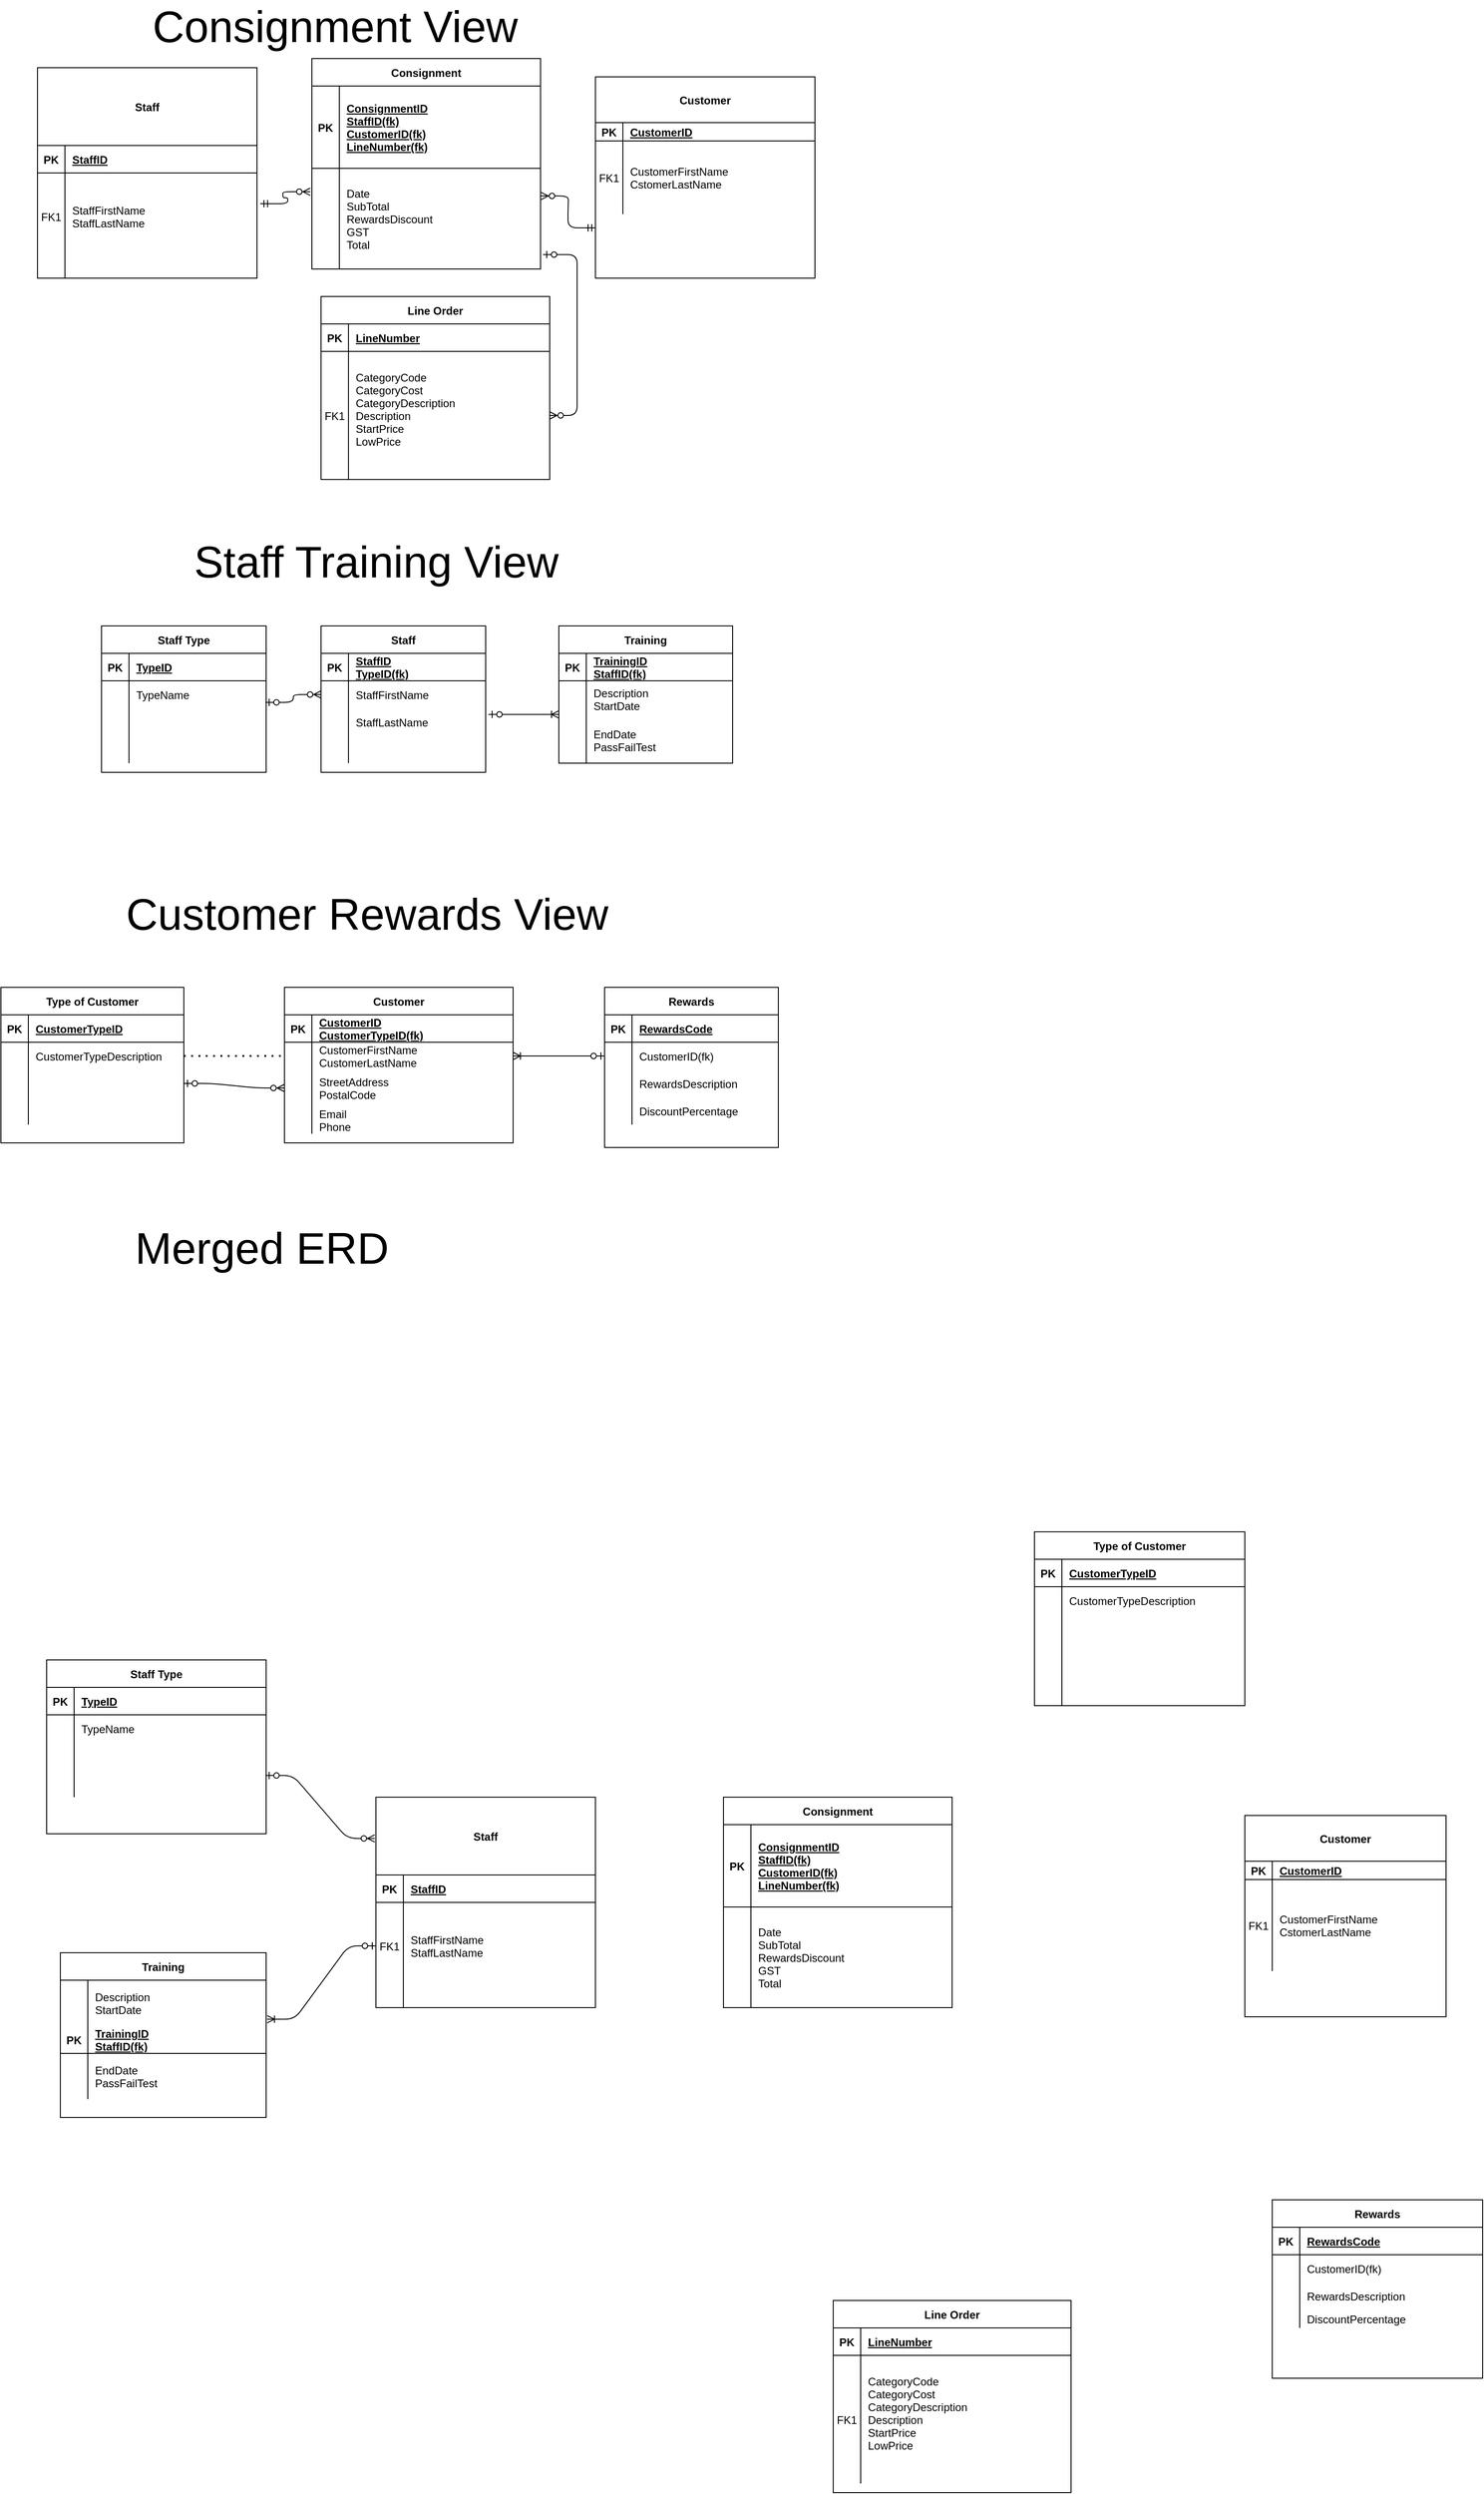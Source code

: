 <mxfile version="14.2.7" type="github">
  <diagram id="R2lEEEUBdFMjLlhIrx00" name="Page-1">
    <mxGraphModel dx="1824" dy="2127" grid="1" gridSize="10" guides="1" tooltips="1" connect="1" arrows="1" fold="1" page="1" pageScale="1" pageWidth="850" pageHeight="1100" math="0" shadow="0" extFonts="Permanent Marker^https://fonts.googleapis.com/css?family=Permanent+Marker">
      <root>
        <mxCell id="0" />
        <mxCell id="1" parent="0" />
        <mxCell id="C-vyLk0tnHw3VtMMgP7b-2" value="Line Order" style="shape=table;startSize=30;container=1;collapsible=1;childLayout=tableLayout;fixedRows=1;rowLines=0;fontStyle=1;align=center;resizeLast=1;" parent="1" vertex="1">
          <mxGeometry x="360" y="-680" width="250" height="200" as="geometry" />
        </mxCell>
        <mxCell id="C-vyLk0tnHw3VtMMgP7b-3" value="" style="shape=partialRectangle;collapsible=0;dropTarget=0;pointerEvents=0;fillColor=none;points=[[0,0.5],[1,0.5]];portConstraint=eastwest;top=0;left=0;right=0;bottom=1;" parent="C-vyLk0tnHw3VtMMgP7b-2" vertex="1">
          <mxGeometry y="30" width="250" height="30" as="geometry" />
        </mxCell>
        <mxCell id="C-vyLk0tnHw3VtMMgP7b-4" value="PK" style="shape=partialRectangle;overflow=hidden;connectable=0;fillColor=none;top=0;left=0;bottom=0;right=0;fontStyle=1;" parent="C-vyLk0tnHw3VtMMgP7b-3" vertex="1">
          <mxGeometry width="30" height="30" as="geometry" />
        </mxCell>
        <mxCell id="C-vyLk0tnHw3VtMMgP7b-5" value="LineNumber" style="shape=partialRectangle;overflow=hidden;connectable=0;fillColor=none;top=0;left=0;bottom=0;right=0;align=left;spacingLeft=6;fontStyle=5;" parent="C-vyLk0tnHw3VtMMgP7b-3" vertex="1">
          <mxGeometry x="30" width="220" height="30" as="geometry" />
        </mxCell>
        <mxCell id="C-vyLk0tnHw3VtMMgP7b-6" value="" style="shape=partialRectangle;collapsible=0;dropTarget=0;pointerEvents=0;fillColor=none;points=[[0,0.5],[1,0.5]];portConstraint=eastwest;top=0;left=0;right=0;bottom=0;" parent="C-vyLk0tnHw3VtMMgP7b-2" vertex="1">
          <mxGeometry y="60" width="250" height="140" as="geometry" />
        </mxCell>
        <mxCell id="C-vyLk0tnHw3VtMMgP7b-7" value="FK1" style="shape=partialRectangle;overflow=hidden;connectable=0;fillColor=none;top=0;left=0;bottom=0;right=0;" parent="C-vyLk0tnHw3VtMMgP7b-6" vertex="1">
          <mxGeometry width="30" height="140" as="geometry" />
        </mxCell>
        <mxCell id="C-vyLk0tnHw3VtMMgP7b-8" value="CategoryCode&#xa;CategoryCost&#xa;CategoryDescription&#xa;Description&#xa;StartPrice&#xa;LowPrice&#xa;" style="shape=partialRectangle;overflow=hidden;connectable=0;fillColor=none;top=0;left=0;bottom=0;right=0;align=left;spacingLeft=6;" parent="C-vyLk0tnHw3VtMMgP7b-6" vertex="1">
          <mxGeometry x="30" width="220" height="140" as="geometry" />
        </mxCell>
        <mxCell id="C-vyLk0tnHw3VtMMgP7b-13" value="Staff" style="shape=table;startSize=85;container=1;collapsible=1;childLayout=tableLayout;fixedRows=1;rowLines=0;fontStyle=1;align=center;resizeLast=1;" parent="1" vertex="1">
          <mxGeometry x="50" y="-930" width="240" height="230" as="geometry" />
        </mxCell>
        <mxCell id="C-vyLk0tnHw3VtMMgP7b-14" value="" style="shape=partialRectangle;collapsible=0;dropTarget=0;pointerEvents=0;fillColor=none;points=[[0,0.5],[1,0.5]];portConstraint=eastwest;top=0;left=0;right=0;bottom=1;" parent="C-vyLk0tnHw3VtMMgP7b-13" vertex="1">
          <mxGeometry y="85" width="240" height="30" as="geometry" />
        </mxCell>
        <mxCell id="C-vyLk0tnHw3VtMMgP7b-15" value="PK" style="shape=partialRectangle;overflow=hidden;connectable=0;fillColor=none;top=0;left=0;bottom=0;right=0;fontStyle=1;" parent="C-vyLk0tnHw3VtMMgP7b-14" vertex="1">
          <mxGeometry width="30" height="30" as="geometry" />
        </mxCell>
        <mxCell id="C-vyLk0tnHw3VtMMgP7b-16" value="StaffID" style="shape=partialRectangle;overflow=hidden;connectable=0;fillColor=none;top=0;left=0;bottom=0;right=0;align=left;spacingLeft=6;fontStyle=5;" parent="C-vyLk0tnHw3VtMMgP7b-14" vertex="1">
          <mxGeometry x="30" width="210" height="30" as="geometry" />
        </mxCell>
        <mxCell id="C-vyLk0tnHw3VtMMgP7b-17" value="" style="shape=partialRectangle;collapsible=0;dropTarget=0;pointerEvents=0;fillColor=none;points=[[0,0.5],[1,0.5]];portConstraint=eastwest;top=0;left=0;right=0;bottom=0;" parent="C-vyLk0tnHw3VtMMgP7b-13" vertex="1">
          <mxGeometry y="115" width="240" height="95" as="geometry" />
        </mxCell>
        <mxCell id="C-vyLk0tnHw3VtMMgP7b-18" value="FK1" style="shape=partialRectangle;overflow=hidden;connectable=0;fillColor=none;top=0;left=0;bottom=0;right=0;" parent="C-vyLk0tnHw3VtMMgP7b-17" vertex="1">
          <mxGeometry width="30" height="95" as="geometry" />
        </mxCell>
        <mxCell id="C-vyLk0tnHw3VtMMgP7b-19" value="StaffFirstName&#xa;StaffLastName" style="shape=partialRectangle;overflow=hidden;connectable=0;fillColor=none;top=0;left=0;bottom=0;right=0;align=left;spacingLeft=6;" parent="C-vyLk0tnHw3VtMMgP7b-17" vertex="1">
          <mxGeometry x="30" width="210" height="95" as="geometry" />
        </mxCell>
        <mxCell id="C-vyLk0tnHw3VtMMgP7b-20" value="" style="shape=partialRectangle;collapsible=0;dropTarget=0;pointerEvents=0;fillColor=none;points=[[0,0.5],[1,0.5]];portConstraint=eastwest;top=0;left=0;right=0;bottom=0;" parent="C-vyLk0tnHw3VtMMgP7b-13" vertex="1">
          <mxGeometry y="210" width="240" height="20" as="geometry" />
        </mxCell>
        <mxCell id="C-vyLk0tnHw3VtMMgP7b-21" value="" style="shape=partialRectangle;overflow=hidden;connectable=0;fillColor=none;top=0;left=0;bottom=0;right=0;" parent="C-vyLk0tnHw3VtMMgP7b-20" vertex="1">
          <mxGeometry width="30" height="20" as="geometry" />
        </mxCell>
        <mxCell id="C-vyLk0tnHw3VtMMgP7b-22" value="" style="shape=partialRectangle;overflow=hidden;connectable=0;fillColor=none;top=0;left=0;bottom=0;right=0;align=left;spacingLeft=6;" parent="C-vyLk0tnHw3VtMMgP7b-20" vertex="1">
          <mxGeometry x="30" width="210" height="20" as="geometry" />
        </mxCell>
        <mxCell id="C-vyLk0tnHw3VtMMgP7b-23" value="Consignment" style="shape=table;startSize=30;container=1;collapsible=1;childLayout=tableLayout;fixedRows=1;rowLines=0;fontStyle=1;align=center;resizeLast=1;" parent="1" vertex="1">
          <mxGeometry x="350" y="-940" width="250" height="230" as="geometry" />
        </mxCell>
        <mxCell id="C-vyLk0tnHw3VtMMgP7b-24" value="" style="shape=partialRectangle;collapsible=0;dropTarget=0;pointerEvents=0;fillColor=none;points=[[0,0.5],[1,0.5]];portConstraint=eastwest;top=0;left=0;right=0;bottom=1;" parent="C-vyLk0tnHw3VtMMgP7b-23" vertex="1">
          <mxGeometry y="30" width="250" height="90" as="geometry" />
        </mxCell>
        <mxCell id="C-vyLk0tnHw3VtMMgP7b-25" value="PK" style="shape=partialRectangle;overflow=hidden;connectable=0;fillColor=none;top=0;left=0;bottom=0;right=0;fontStyle=1;" parent="C-vyLk0tnHw3VtMMgP7b-24" vertex="1">
          <mxGeometry width="30" height="90" as="geometry" />
        </mxCell>
        <mxCell id="C-vyLk0tnHw3VtMMgP7b-26" value="ConsignmentID&#xa;StaffID(fk)&#xa;CustomerID(fk)&#xa;LineNumber(fk)" style="shape=partialRectangle;overflow=hidden;connectable=0;fillColor=none;top=0;left=0;bottom=0;right=0;align=left;spacingLeft=6;fontStyle=5;" parent="C-vyLk0tnHw3VtMMgP7b-24" vertex="1">
          <mxGeometry x="30" width="220" height="90" as="geometry" />
        </mxCell>
        <mxCell id="C-vyLk0tnHw3VtMMgP7b-27" value="" style="shape=partialRectangle;collapsible=0;dropTarget=0;pointerEvents=0;fillColor=none;points=[[0,0.5],[1,0.5]];portConstraint=eastwest;top=0;left=0;right=0;bottom=0;" parent="C-vyLk0tnHw3VtMMgP7b-23" vertex="1">
          <mxGeometry y="120" width="250" height="110" as="geometry" />
        </mxCell>
        <mxCell id="C-vyLk0tnHw3VtMMgP7b-28" value="" style="shape=partialRectangle;overflow=hidden;connectable=0;fillColor=none;top=0;left=0;bottom=0;right=0;" parent="C-vyLk0tnHw3VtMMgP7b-27" vertex="1">
          <mxGeometry width="30" height="110" as="geometry" />
        </mxCell>
        <mxCell id="C-vyLk0tnHw3VtMMgP7b-29" value="Date&#xa;SubTotal&#xa;RewardsDiscount&#xa;GST&#xa;Total" style="shape=partialRectangle;overflow=hidden;connectable=0;fillColor=none;top=0;left=0;bottom=0;right=0;align=left;spacingLeft=6;" parent="C-vyLk0tnHw3VtMMgP7b-27" vertex="1">
          <mxGeometry x="30" width="220" height="110" as="geometry" />
        </mxCell>
        <mxCell id="aOllSpzRerzTh0iD2OcF-12" value="Customer" style="shape=table;startSize=50;container=1;collapsible=1;childLayout=tableLayout;fixedRows=1;rowLines=0;fontStyle=1;align=center;resizeLast=1;" parent="1" vertex="1">
          <mxGeometry x="660" y="-920" width="240" height="220" as="geometry" />
        </mxCell>
        <mxCell id="aOllSpzRerzTh0iD2OcF-13" value="" style="shape=partialRectangle;collapsible=0;dropTarget=0;pointerEvents=0;fillColor=none;points=[[0,0.5],[1,0.5]];portConstraint=eastwest;top=0;left=0;right=0;bottom=1;" parent="aOllSpzRerzTh0iD2OcF-12" vertex="1">
          <mxGeometry y="50" width="240" height="20" as="geometry" />
        </mxCell>
        <mxCell id="aOllSpzRerzTh0iD2OcF-14" value="PK" style="shape=partialRectangle;overflow=hidden;connectable=0;fillColor=none;top=0;left=0;bottom=0;right=0;fontStyle=1;" parent="aOllSpzRerzTh0iD2OcF-13" vertex="1">
          <mxGeometry width="30" height="20" as="geometry" />
        </mxCell>
        <mxCell id="aOllSpzRerzTh0iD2OcF-15" value="CustomerID" style="shape=partialRectangle;overflow=hidden;connectable=0;fillColor=none;top=0;left=0;bottom=0;right=0;align=left;spacingLeft=6;fontStyle=5;" parent="aOllSpzRerzTh0iD2OcF-13" vertex="1">
          <mxGeometry x="30" width="210" height="20" as="geometry" />
        </mxCell>
        <mxCell id="aOllSpzRerzTh0iD2OcF-16" value="" style="shape=partialRectangle;collapsible=0;dropTarget=0;pointerEvents=0;fillColor=none;points=[[0,0.5],[1,0.5]];portConstraint=eastwest;top=0;left=0;right=0;bottom=0;" parent="aOllSpzRerzTh0iD2OcF-12" vertex="1">
          <mxGeometry y="70" width="240" height="80" as="geometry" />
        </mxCell>
        <mxCell id="aOllSpzRerzTh0iD2OcF-17" value="FK1" style="shape=partialRectangle;overflow=hidden;connectable=0;fillColor=none;top=0;left=0;bottom=0;right=0;" parent="aOllSpzRerzTh0iD2OcF-16" vertex="1">
          <mxGeometry width="30" height="80" as="geometry" />
        </mxCell>
        <mxCell id="aOllSpzRerzTh0iD2OcF-18" value="CustomerFirstName&#xa;CstomerLastName" style="shape=partialRectangle;overflow=hidden;connectable=0;fillColor=none;top=0;left=0;bottom=0;right=0;align=left;spacingLeft=6;" parent="aOllSpzRerzTh0iD2OcF-16" vertex="1">
          <mxGeometry x="30" width="210" height="80" as="geometry" />
        </mxCell>
        <mxCell id="dYqmYlKcgSgS9qRUgemU-16" value="" style="edgeStyle=entityRelationEdgeStyle;fontSize=12;html=1;endArrow=ERzeroToMany;startArrow=ERzeroToOne;exitX=1.011;exitY=0.857;exitDx=0;exitDy=0;exitPerimeter=0;" edge="1" parent="1" source="C-vyLk0tnHw3VtMMgP7b-27" target="C-vyLk0tnHw3VtMMgP7b-6">
          <mxGeometry width="100" height="100" relative="1" as="geometry">
            <mxPoint x="730" y="370" as="sourcePoint" />
            <mxPoint x="890" y="450" as="targetPoint" />
          </mxGeometry>
        </mxCell>
        <mxCell id="dYqmYlKcgSgS9qRUgemU-18" value="&lt;font style=&quot;font-size: 48px&quot;&gt;Consignment View&lt;/font&gt;" style="text;html=1;align=center;verticalAlign=middle;resizable=0;points=[];autosize=1;" vertex="1" parent="1">
          <mxGeometry x="170" y="-990" width="410" height="30" as="geometry" />
        </mxCell>
        <mxCell id="dYqmYlKcgSgS9qRUgemU-19" value="&lt;font style=&quot;font-size: 48px&quot;&gt;Staff Training View&lt;/font&gt;" style="text;html=1;align=center;verticalAlign=middle;resizable=0;points=[];autosize=1;" vertex="1" parent="1">
          <mxGeometry x="215" y="-405" width="410" height="30" as="geometry" />
        </mxCell>
        <mxCell id="dYqmYlKcgSgS9qRUgemU-32" value="Staff" style="shape=table;startSize=30;container=1;collapsible=1;childLayout=tableLayout;fixedRows=1;rowLines=0;fontStyle=1;align=center;resizeLast=1;" vertex="1" parent="1">
          <mxGeometry x="360" y="-320" width="180" height="160" as="geometry" />
        </mxCell>
        <mxCell id="dYqmYlKcgSgS9qRUgemU-33" value="" style="shape=partialRectangle;collapsible=0;dropTarget=0;pointerEvents=0;fillColor=none;top=0;left=0;bottom=1;right=0;points=[[0,0.5],[1,0.5]];portConstraint=eastwest;" vertex="1" parent="dYqmYlKcgSgS9qRUgemU-32">
          <mxGeometry y="30" width="180" height="30" as="geometry" />
        </mxCell>
        <mxCell id="dYqmYlKcgSgS9qRUgemU-34" value="PK" style="shape=partialRectangle;connectable=0;fillColor=none;top=0;left=0;bottom=0;right=0;fontStyle=1;overflow=hidden;" vertex="1" parent="dYqmYlKcgSgS9qRUgemU-33">
          <mxGeometry width="30" height="30" as="geometry" />
        </mxCell>
        <mxCell id="dYqmYlKcgSgS9qRUgemU-35" value="StaffID&#xa;TypeID(fk)" style="shape=partialRectangle;connectable=0;fillColor=none;top=0;left=0;bottom=0;right=0;align=left;spacingLeft=6;fontStyle=5;overflow=hidden;" vertex="1" parent="dYqmYlKcgSgS9qRUgemU-33">
          <mxGeometry x="30" width="150" height="30" as="geometry" />
        </mxCell>
        <mxCell id="dYqmYlKcgSgS9qRUgemU-36" value="" style="shape=partialRectangle;collapsible=0;dropTarget=0;pointerEvents=0;fillColor=none;top=0;left=0;bottom=0;right=0;points=[[0,0.5],[1,0.5]];portConstraint=eastwest;" vertex="1" parent="dYqmYlKcgSgS9qRUgemU-32">
          <mxGeometry y="60" width="180" height="30" as="geometry" />
        </mxCell>
        <mxCell id="dYqmYlKcgSgS9qRUgemU-37" value="" style="shape=partialRectangle;connectable=0;fillColor=none;top=0;left=0;bottom=0;right=0;editable=1;overflow=hidden;" vertex="1" parent="dYqmYlKcgSgS9qRUgemU-36">
          <mxGeometry width="30" height="30" as="geometry" />
        </mxCell>
        <mxCell id="dYqmYlKcgSgS9qRUgemU-38" value="StaffFirstName" style="shape=partialRectangle;connectable=0;fillColor=none;top=0;left=0;bottom=0;right=0;align=left;spacingLeft=6;overflow=hidden;" vertex="1" parent="dYqmYlKcgSgS9qRUgemU-36">
          <mxGeometry x="30" width="150" height="30" as="geometry" />
        </mxCell>
        <mxCell id="dYqmYlKcgSgS9qRUgemU-39" value="" style="shape=partialRectangle;collapsible=0;dropTarget=0;pointerEvents=0;fillColor=none;top=0;left=0;bottom=0;right=0;points=[[0,0.5],[1,0.5]];portConstraint=eastwest;" vertex="1" parent="dYqmYlKcgSgS9qRUgemU-32">
          <mxGeometry y="90" width="180" height="30" as="geometry" />
        </mxCell>
        <mxCell id="dYqmYlKcgSgS9qRUgemU-40" value="" style="shape=partialRectangle;connectable=0;fillColor=none;top=0;left=0;bottom=0;right=0;editable=1;overflow=hidden;" vertex="1" parent="dYqmYlKcgSgS9qRUgemU-39">
          <mxGeometry width="30" height="30" as="geometry" />
        </mxCell>
        <mxCell id="dYqmYlKcgSgS9qRUgemU-41" value="StaffLastName" style="shape=partialRectangle;connectable=0;fillColor=none;top=0;left=0;bottom=0;right=0;align=left;spacingLeft=6;overflow=hidden;" vertex="1" parent="dYqmYlKcgSgS9qRUgemU-39">
          <mxGeometry x="30" width="150" height="30" as="geometry" />
        </mxCell>
        <mxCell id="dYqmYlKcgSgS9qRUgemU-42" value="" style="shape=partialRectangle;collapsible=0;dropTarget=0;pointerEvents=0;fillColor=none;top=0;left=0;bottom=0;right=0;points=[[0,0.5],[1,0.5]];portConstraint=eastwest;" vertex="1" parent="dYqmYlKcgSgS9qRUgemU-32">
          <mxGeometry y="120" width="180" height="30" as="geometry" />
        </mxCell>
        <mxCell id="dYqmYlKcgSgS9qRUgemU-43" value="" style="shape=partialRectangle;connectable=0;fillColor=none;top=0;left=0;bottom=0;right=0;editable=1;overflow=hidden;" vertex="1" parent="dYqmYlKcgSgS9qRUgemU-42">
          <mxGeometry width="30" height="30" as="geometry" />
        </mxCell>
        <mxCell id="dYqmYlKcgSgS9qRUgemU-44" value="" style="shape=partialRectangle;connectable=0;fillColor=none;top=0;left=0;bottom=0;right=0;align=left;spacingLeft=6;overflow=hidden;" vertex="1" parent="dYqmYlKcgSgS9qRUgemU-42">
          <mxGeometry x="30" width="150" height="30" as="geometry" />
        </mxCell>
        <mxCell id="dYqmYlKcgSgS9qRUgemU-58" value="Training" style="shape=table;startSize=30;container=1;collapsible=1;childLayout=tableLayout;fixedRows=1;rowLines=0;fontStyle=1;align=center;resizeLast=1;" vertex="1" parent="1">
          <mxGeometry x="620" y="-320" width="190" height="150" as="geometry" />
        </mxCell>
        <mxCell id="dYqmYlKcgSgS9qRUgemU-59" value="" style="shape=partialRectangle;collapsible=0;dropTarget=0;pointerEvents=0;fillColor=none;top=0;left=0;bottom=1;right=0;points=[[0,0.5],[1,0.5]];portConstraint=eastwest;" vertex="1" parent="dYqmYlKcgSgS9qRUgemU-58">
          <mxGeometry y="30" width="190" height="30" as="geometry" />
        </mxCell>
        <mxCell id="dYqmYlKcgSgS9qRUgemU-60" value="PK" style="shape=partialRectangle;connectable=0;fillColor=none;top=0;left=0;bottom=0;right=0;fontStyle=1;overflow=hidden;" vertex="1" parent="dYqmYlKcgSgS9qRUgemU-59">
          <mxGeometry width="30" height="30" as="geometry" />
        </mxCell>
        <mxCell id="dYqmYlKcgSgS9qRUgemU-61" value="TrainingID&#xa;StaffID(fk)" style="shape=partialRectangle;connectable=0;fillColor=none;top=0;left=0;bottom=0;right=0;align=left;spacingLeft=6;fontStyle=5;overflow=hidden;" vertex="1" parent="dYqmYlKcgSgS9qRUgemU-59">
          <mxGeometry x="30" width="160" height="30" as="geometry" />
        </mxCell>
        <mxCell id="dYqmYlKcgSgS9qRUgemU-62" value="" style="shape=partialRectangle;collapsible=0;dropTarget=0;pointerEvents=0;fillColor=none;top=0;left=0;bottom=0;right=0;points=[[0,0.5],[1,0.5]];portConstraint=eastwest;" vertex="1" parent="dYqmYlKcgSgS9qRUgemU-58">
          <mxGeometry y="60" width="190" height="40" as="geometry" />
        </mxCell>
        <mxCell id="dYqmYlKcgSgS9qRUgemU-63" value="" style="shape=partialRectangle;connectable=0;fillColor=none;top=0;left=0;bottom=0;right=0;editable=1;overflow=hidden;" vertex="1" parent="dYqmYlKcgSgS9qRUgemU-62">
          <mxGeometry width="30" height="40" as="geometry" />
        </mxCell>
        <mxCell id="dYqmYlKcgSgS9qRUgemU-64" value="Description&#xa;StartDate" style="shape=partialRectangle;connectable=0;fillColor=none;top=0;left=0;bottom=0;right=0;align=left;spacingLeft=6;overflow=hidden;" vertex="1" parent="dYqmYlKcgSgS9qRUgemU-62">
          <mxGeometry x="30" width="160" height="40" as="geometry" />
        </mxCell>
        <mxCell id="dYqmYlKcgSgS9qRUgemU-65" value="" style="shape=partialRectangle;collapsible=0;dropTarget=0;pointerEvents=0;fillColor=none;top=0;left=0;bottom=0;right=0;points=[[0,0.5],[1,0.5]];portConstraint=eastwest;" vertex="1" parent="dYqmYlKcgSgS9qRUgemU-58">
          <mxGeometry y="100" width="190" height="50" as="geometry" />
        </mxCell>
        <mxCell id="dYqmYlKcgSgS9qRUgemU-66" value="" style="shape=partialRectangle;connectable=0;fillColor=none;top=0;left=0;bottom=0;right=0;editable=1;overflow=hidden;" vertex="1" parent="dYqmYlKcgSgS9qRUgemU-65">
          <mxGeometry width="30" height="50" as="geometry" />
        </mxCell>
        <mxCell id="dYqmYlKcgSgS9qRUgemU-67" value="EndDate&#xa;PassFailTest" style="shape=partialRectangle;connectable=0;fillColor=none;top=0;left=0;bottom=0;right=0;align=left;spacingLeft=6;overflow=hidden;" vertex="1" parent="dYqmYlKcgSgS9qRUgemU-65">
          <mxGeometry x="30" width="160" height="50" as="geometry" />
        </mxCell>
        <mxCell id="dYqmYlKcgSgS9qRUgemU-71" value="Staff Type" style="shape=table;startSize=30;container=1;collapsible=1;childLayout=tableLayout;fixedRows=1;rowLines=0;fontStyle=1;align=center;resizeLast=1;" vertex="1" parent="1">
          <mxGeometry x="120" y="-320" width="180" height="160" as="geometry" />
        </mxCell>
        <mxCell id="dYqmYlKcgSgS9qRUgemU-72" value="" style="shape=partialRectangle;collapsible=0;dropTarget=0;pointerEvents=0;fillColor=none;top=0;left=0;bottom=1;right=0;points=[[0,0.5],[1,0.5]];portConstraint=eastwest;" vertex="1" parent="dYqmYlKcgSgS9qRUgemU-71">
          <mxGeometry y="30" width="180" height="30" as="geometry" />
        </mxCell>
        <mxCell id="dYqmYlKcgSgS9qRUgemU-73" value="PK" style="shape=partialRectangle;connectable=0;fillColor=none;top=0;left=0;bottom=0;right=0;fontStyle=1;overflow=hidden;" vertex="1" parent="dYqmYlKcgSgS9qRUgemU-72">
          <mxGeometry width="30" height="30" as="geometry" />
        </mxCell>
        <mxCell id="dYqmYlKcgSgS9qRUgemU-74" value="TypeID" style="shape=partialRectangle;connectable=0;fillColor=none;top=0;left=0;bottom=0;right=0;align=left;spacingLeft=6;fontStyle=5;overflow=hidden;" vertex="1" parent="dYqmYlKcgSgS9qRUgemU-72">
          <mxGeometry x="30" width="150" height="30" as="geometry" />
        </mxCell>
        <mxCell id="dYqmYlKcgSgS9qRUgemU-75" value="" style="shape=partialRectangle;collapsible=0;dropTarget=0;pointerEvents=0;fillColor=none;top=0;left=0;bottom=0;right=0;points=[[0,0.5],[1,0.5]];portConstraint=eastwest;" vertex="1" parent="dYqmYlKcgSgS9qRUgemU-71">
          <mxGeometry y="60" width="180" height="30" as="geometry" />
        </mxCell>
        <mxCell id="dYqmYlKcgSgS9qRUgemU-76" value="" style="shape=partialRectangle;connectable=0;fillColor=none;top=0;left=0;bottom=0;right=0;editable=1;overflow=hidden;" vertex="1" parent="dYqmYlKcgSgS9qRUgemU-75">
          <mxGeometry width="30" height="30" as="geometry" />
        </mxCell>
        <mxCell id="dYqmYlKcgSgS9qRUgemU-77" value="TypeName" style="shape=partialRectangle;connectable=0;fillColor=none;top=0;left=0;bottom=0;right=0;align=left;spacingLeft=6;overflow=hidden;" vertex="1" parent="dYqmYlKcgSgS9qRUgemU-75">
          <mxGeometry x="30" width="150" height="30" as="geometry" />
        </mxCell>
        <mxCell id="dYqmYlKcgSgS9qRUgemU-78" value="" style="shape=partialRectangle;collapsible=0;dropTarget=0;pointerEvents=0;fillColor=none;top=0;left=0;bottom=0;right=0;points=[[0,0.5],[1,0.5]];portConstraint=eastwest;" vertex="1" parent="dYqmYlKcgSgS9qRUgemU-71">
          <mxGeometry y="90" width="180" height="30" as="geometry" />
        </mxCell>
        <mxCell id="dYqmYlKcgSgS9qRUgemU-79" value="" style="shape=partialRectangle;connectable=0;fillColor=none;top=0;left=0;bottom=0;right=0;editable=1;overflow=hidden;" vertex="1" parent="dYqmYlKcgSgS9qRUgemU-78">
          <mxGeometry width="30" height="30" as="geometry" />
        </mxCell>
        <mxCell id="dYqmYlKcgSgS9qRUgemU-80" value="" style="shape=partialRectangle;connectable=0;fillColor=none;top=0;left=0;bottom=0;right=0;align=left;spacingLeft=6;overflow=hidden;" vertex="1" parent="dYqmYlKcgSgS9qRUgemU-78">
          <mxGeometry x="30" width="150" height="30" as="geometry" />
        </mxCell>
        <mxCell id="dYqmYlKcgSgS9qRUgemU-81" value="" style="shape=partialRectangle;collapsible=0;dropTarget=0;pointerEvents=0;fillColor=none;top=0;left=0;bottom=0;right=0;points=[[0,0.5],[1,0.5]];portConstraint=eastwest;" vertex="1" parent="dYqmYlKcgSgS9qRUgemU-71">
          <mxGeometry y="120" width="180" height="30" as="geometry" />
        </mxCell>
        <mxCell id="dYqmYlKcgSgS9qRUgemU-82" value="" style="shape=partialRectangle;connectable=0;fillColor=none;top=0;left=0;bottom=0;right=0;editable=1;overflow=hidden;" vertex="1" parent="dYqmYlKcgSgS9qRUgemU-81">
          <mxGeometry width="30" height="30" as="geometry" />
        </mxCell>
        <mxCell id="dYqmYlKcgSgS9qRUgemU-83" value="" style="shape=partialRectangle;connectable=0;fillColor=none;top=0;left=0;bottom=0;right=0;align=left;spacingLeft=6;overflow=hidden;" vertex="1" parent="dYqmYlKcgSgS9qRUgemU-81">
          <mxGeometry x="30" width="150" height="30" as="geometry" />
        </mxCell>
        <mxCell id="dYqmYlKcgSgS9qRUgemU-84" value="" style="edgeStyle=entityRelationEdgeStyle;fontSize=12;html=1;endArrow=ERoneToMany;startArrow=ERzeroToOne;exitX=1.017;exitY=0.225;exitDx=0;exitDy=0;exitPerimeter=0;entryX=0;entryY=0.919;entryDx=0;entryDy=0;entryPerimeter=0;" edge="1" parent="1" source="dYqmYlKcgSgS9qRUgemU-39" target="dYqmYlKcgSgS9qRUgemU-62">
          <mxGeometry width="100" height="100" relative="1" as="geometry">
            <mxPoint x="600" y="-220" as="sourcePoint" />
            <mxPoint x="700" y="-320" as="targetPoint" />
          </mxGeometry>
        </mxCell>
        <mxCell id="dYqmYlKcgSgS9qRUgemU-86" value="" style="edgeStyle=entityRelationEdgeStyle;fontSize=12;html=1;endArrow=ERzeroToMany;startArrow=ERzeroToOne;exitX=0.996;exitY=0.786;exitDx=0;exitDy=0;exitPerimeter=0;entryX=0;entryY=0.5;entryDx=0;entryDy=0;" edge="1" parent="1" source="dYqmYlKcgSgS9qRUgemU-75" target="dYqmYlKcgSgS9qRUgemU-36">
          <mxGeometry width="100" height="100" relative="1" as="geometry">
            <mxPoint x="600" y="-340" as="sourcePoint" />
            <mxPoint x="700" y="-440" as="targetPoint" />
          </mxGeometry>
        </mxCell>
        <mxCell id="dYqmYlKcgSgS9qRUgemU-87" value="&lt;font style=&quot;font-size: 48px&quot;&gt;Customer Rewards View&lt;/font&gt;" style="text;html=1;align=center;verticalAlign=middle;resizable=0;points=[];autosize=1;" vertex="1" parent="1">
          <mxGeometry x="140" y="-20" width="540" height="30" as="geometry" />
        </mxCell>
        <mxCell id="dYqmYlKcgSgS9qRUgemU-88" value="Customer" style="shape=table;startSize=30;container=1;collapsible=1;childLayout=tableLayout;fixedRows=1;rowLines=0;fontStyle=1;align=center;resizeLast=1;" vertex="1" parent="1">
          <mxGeometry x="320" y="75" width="250" height="170" as="geometry" />
        </mxCell>
        <mxCell id="dYqmYlKcgSgS9qRUgemU-89" value="" style="shape=partialRectangle;collapsible=0;dropTarget=0;pointerEvents=0;fillColor=none;top=0;left=0;bottom=1;right=0;points=[[0,0.5],[1,0.5]];portConstraint=eastwest;" vertex="1" parent="dYqmYlKcgSgS9qRUgemU-88">
          <mxGeometry y="30" width="250" height="30" as="geometry" />
        </mxCell>
        <mxCell id="dYqmYlKcgSgS9qRUgemU-90" value="PK" style="shape=partialRectangle;connectable=0;fillColor=none;top=0;left=0;bottom=0;right=0;fontStyle=1;overflow=hidden;" vertex="1" parent="dYqmYlKcgSgS9qRUgemU-89">
          <mxGeometry width="30" height="30" as="geometry" />
        </mxCell>
        <mxCell id="dYqmYlKcgSgS9qRUgemU-91" value="CustomerID&#xa;CustomerTypeID(fk)" style="shape=partialRectangle;connectable=0;fillColor=none;top=0;left=0;bottom=0;right=0;align=left;spacingLeft=6;fontStyle=5;overflow=hidden;" vertex="1" parent="dYqmYlKcgSgS9qRUgemU-89">
          <mxGeometry x="30" width="220" height="30" as="geometry" />
        </mxCell>
        <mxCell id="dYqmYlKcgSgS9qRUgemU-92" value="" style="shape=partialRectangle;collapsible=0;dropTarget=0;pointerEvents=0;fillColor=none;top=0;left=0;bottom=0;right=0;points=[[0,0.5],[1,0.5]];portConstraint=eastwest;" vertex="1" parent="dYqmYlKcgSgS9qRUgemU-88">
          <mxGeometry y="60" width="250" height="30" as="geometry" />
        </mxCell>
        <mxCell id="dYqmYlKcgSgS9qRUgemU-93" value="" style="shape=partialRectangle;connectable=0;fillColor=none;top=0;left=0;bottom=0;right=0;editable=1;overflow=hidden;" vertex="1" parent="dYqmYlKcgSgS9qRUgemU-92">
          <mxGeometry width="30" height="30" as="geometry" />
        </mxCell>
        <mxCell id="dYqmYlKcgSgS9qRUgemU-94" value="CustomerFirstName&#xa;CustomerLastName" style="shape=partialRectangle;connectable=0;fillColor=none;top=0;left=0;bottom=0;right=0;align=left;spacingLeft=6;overflow=hidden;" vertex="1" parent="dYqmYlKcgSgS9qRUgemU-92">
          <mxGeometry x="30" width="220" height="30" as="geometry" />
        </mxCell>
        <mxCell id="dYqmYlKcgSgS9qRUgemU-95" value="" style="shape=partialRectangle;collapsible=0;dropTarget=0;pointerEvents=0;fillColor=none;top=0;left=0;bottom=0;right=0;points=[[0,0.5],[1,0.5]];portConstraint=eastwest;" vertex="1" parent="dYqmYlKcgSgS9qRUgemU-88">
          <mxGeometry y="90" width="250" height="40" as="geometry" />
        </mxCell>
        <mxCell id="dYqmYlKcgSgS9qRUgemU-96" value="" style="shape=partialRectangle;connectable=0;fillColor=none;top=0;left=0;bottom=0;right=0;editable=1;overflow=hidden;" vertex="1" parent="dYqmYlKcgSgS9qRUgemU-95">
          <mxGeometry width="30" height="40" as="geometry" />
        </mxCell>
        <mxCell id="dYqmYlKcgSgS9qRUgemU-97" value="StreetAddress&#xa;PostalCode" style="shape=partialRectangle;connectable=0;fillColor=none;top=0;left=0;bottom=0;right=0;align=left;spacingLeft=6;overflow=hidden;" vertex="1" parent="dYqmYlKcgSgS9qRUgemU-95">
          <mxGeometry x="30" width="220" height="40" as="geometry" />
        </mxCell>
        <mxCell id="dYqmYlKcgSgS9qRUgemU-98" value="" style="shape=partialRectangle;collapsible=0;dropTarget=0;pointerEvents=0;fillColor=none;top=0;left=0;bottom=0;right=0;points=[[0,0.5],[1,0.5]];portConstraint=eastwest;" vertex="1" parent="dYqmYlKcgSgS9qRUgemU-88">
          <mxGeometry y="130" width="250" height="30" as="geometry" />
        </mxCell>
        <mxCell id="dYqmYlKcgSgS9qRUgemU-99" value="" style="shape=partialRectangle;connectable=0;fillColor=none;top=0;left=0;bottom=0;right=0;editable=1;overflow=hidden;" vertex="1" parent="dYqmYlKcgSgS9qRUgemU-98">
          <mxGeometry width="30" height="30" as="geometry" />
        </mxCell>
        <mxCell id="dYqmYlKcgSgS9qRUgemU-100" value="Email&#xa;Phone" style="shape=partialRectangle;connectable=0;fillColor=none;top=0;left=0;bottom=0;right=0;align=left;spacingLeft=6;overflow=hidden;" vertex="1" parent="dYqmYlKcgSgS9qRUgemU-98">
          <mxGeometry x="30" width="220" height="30" as="geometry" />
        </mxCell>
        <mxCell id="dYqmYlKcgSgS9qRUgemU-101" value="Type of Customer" style="shape=table;startSize=30;container=1;collapsible=1;childLayout=tableLayout;fixedRows=1;rowLines=0;fontStyle=1;align=center;resizeLast=1;" vertex="1" parent="1">
          <mxGeometry x="10" y="75" width="200" height="170" as="geometry" />
        </mxCell>
        <mxCell id="dYqmYlKcgSgS9qRUgemU-102" value="" style="shape=partialRectangle;collapsible=0;dropTarget=0;pointerEvents=0;fillColor=none;top=0;left=0;bottom=1;right=0;points=[[0,0.5],[1,0.5]];portConstraint=eastwest;" vertex="1" parent="dYqmYlKcgSgS9qRUgemU-101">
          <mxGeometry y="30" width="200" height="30" as="geometry" />
        </mxCell>
        <mxCell id="dYqmYlKcgSgS9qRUgemU-103" value="PK" style="shape=partialRectangle;connectable=0;fillColor=none;top=0;left=0;bottom=0;right=0;fontStyle=1;overflow=hidden;" vertex="1" parent="dYqmYlKcgSgS9qRUgemU-102">
          <mxGeometry width="30" height="30" as="geometry" />
        </mxCell>
        <mxCell id="dYqmYlKcgSgS9qRUgemU-104" value="CustomerTypeID" style="shape=partialRectangle;connectable=0;fillColor=none;top=0;left=0;bottom=0;right=0;align=left;spacingLeft=6;fontStyle=5;overflow=hidden;" vertex="1" parent="dYqmYlKcgSgS9qRUgemU-102">
          <mxGeometry x="30" width="170" height="30" as="geometry" />
        </mxCell>
        <mxCell id="dYqmYlKcgSgS9qRUgemU-105" value="" style="shape=partialRectangle;collapsible=0;dropTarget=0;pointerEvents=0;fillColor=none;top=0;left=0;bottom=0;right=0;points=[[0,0.5],[1,0.5]];portConstraint=eastwest;" vertex="1" parent="dYqmYlKcgSgS9qRUgemU-101">
          <mxGeometry y="60" width="200" height="30" as="geometry" />
        </mxCell>
        <mxCell id="dYqmYlKcgSgS9qRUgemU-106" value="" style="shape=partialRectangle;connectable=0;fillColor=none;top=0;left=0;bottom=0;right=0;editable=1;overflow=hidden;" vertex="1" parent="dYqmYlKcgSgS9qRUgemU-105">
          <mxGeometry width="30" height="30" as="geometry" />
        </mxCell>
        <mxCell id="dYqmYlKcgSgS9qRUgemU-107" value="CustomerTypeDescription" style="shape=partialRectangle;connectable=0;fillColor=none;top=0;left=0;bottom=0;right=0;align=left;spacingLeft=6;overflow=hidden;" vertex="1" parent="dYqmYlKcgSgS9qRUgemU-105">
          <mxGeometry x="30" width="170" height="30" as="geometry" />
        </mxCell>
        <mxCell id="dYqmYlKcgSgS9qRUgemU-108" value="" style="shape=partialRectangle;collapsible=0;dropTarget=0;pointerEvents=0;fillColor=none;top=0;left=0;bottom=0;right=0;points=[[0,0.5],[1,0.5]];portConstraint=eastwest;" vertex="1" parent="dYqmYlKcgSgS9qRUgemU-101">
          <mxGeometry y="90" width="200" height="30" as="geometry" />
        </mxCell>
        <mxCell id="dYqmYlKcgSgS9qRUgemU-109" value="" style="shape=partialRectangle;connectable=0;fillColor=none;top=0;left=0;bottom=0;right=0;editable=1;overflow=hidden;" vertex="1" parent="dYqmYlKcgSgS9qRUgemU-108">
          <mxGeometry width="30" height="30" as="geometry" />
        </mxCell>
        <mxCell id="dYqmYlKcgSgS9qRUgemU-110" value="" style="shape=partialRectangle;connectable=0;fillColor=none;top=0;left=0;bottom=0;right=0;align=left;spacingLeft=6;overflow=hidden;" vertex="1" parent="dYqmYlKcgSgS9qRUgemU-108">
          <mxGeometry x="30" width="170" height="30" as="geometry" />
        </mxCell>
        <mxCell id="dYqmYlKcgSgS9qRUgemU-111" value="" style="shape=partialRectangle;collapsible=0;dropTarget=0;pointerEvents=0;fillColor=none;top=0;left=0;bottom=0;right=0;points=[[0,0.5],[1,0.5]];portConstraint=eastwest;" vertex="1" parent="dYqmYlKcgSgS9qRUgemU-101">
          <mxGeometry y="120" width="200" height="30" as="geometry" />
        </mxCell>
        <mxCell id="dYqmYlKcgSgS9qRUgemU-112" value="" style="shape=partialRectangle;connectable=0;fillColor=none;top=0;left=0;bottom=0;right=0;editable=1;overflow=hidden;" vertex="1" parent="dYqmYlKcgSgS9qRUgemU-111">
          <mxGeometry width="30" height="30" as="geometry" />
        </mxCell>
        <mxCell id="dYqmYlKcgSgS9qRUgemU-113" value="" style="shape=partialRectangle;connectable=0;fillColor=none;top=0;left=0;bottom=0;right=0;align=left;spacingLeft=6;overflow=hidden;" vertex="1" parent="dYqmYlKcgSgS9qRUgemU-111">
          <mxGeometry x="30" width="170" height="30" as="geometry" />
        </mxCell>
        <mxCell id="dYqmYlKcgSgS9qRUgemU-114" value="Rewards" style="shape=table;startSize=30;container=1;collapsible=1;childLayout=tableLayout;fixedRows=1;rowLines=0;fontStyle=1;align=center;resizeLast=1;" vertex="1" parent="1">
          <mxGeometry x="670" y="75" width="190" height="175" as="geometry" />
        </mxCell>
        <mxCell id="dYqmYlKcgSgS9qRUgemU-115" value="" style="shape=partialRectangle;collapsible=0;dropTarget=0;pointerEvents=0;fillColor=none;top=0;left=0;bottom=1;right=0;points=[[0,0.5],[1,0.5]];portConstraint=eastwest;" vertex="1" parent="dYqmYlKcgSgS9qRUgemU-114">
          <mxGeometry y="30" width="190" height="30" as="geometry" />
        </mxCell>
        <mxCell id="dYqmYlKcgSgS9qRUgemU-116" value="PK" style="shape=partialRectangle;connectable=0;fillColor=none;top=0;left=0;bottom=0;right=0;fontStyle=1;overflow=hidden;" vertex="1" parent="dYqmYlKcgSgS9qRUgemU-115">
          <mxGeometry width="30" height="30" as="geometry" />
        </mxCell>
        <mxCell id="dYqmYlKcgSgS9qRUgemU-117" value="RewardsCode" style="shape=partialRectangle;connectable=0;fillColor=none;top=0;left=0;bottom=0;right=0;align=left;spacingLeft=6;fontStyle=5;overflow=hidden;" vertex="1" parent="dYqmYlKcgSgS9qRUgemU-115">
          <mxGeometry x="30" width="160" height="30" as="geometry" />
        </mxCell>
        <mxCell id="dYqmYlKcgSgS9qRUgemU-118" value="" style="shape=partialRectangle;collapsible=0;dropTarget=0;pointerEvents=0;fillColor=none;top=0;left=0;bottom=0;right=0;points=[[0,0.5],[1,0.5]];portConstraint=eastwest;" vertex="1" parent="dYqmYlKcgSgS9qRUgemU-114">
          <mxGeometry y="60" width="190" height="30" as="geometry" />
        </mxCell>
        <mxCell id="dYqmYlKcgSgS9qRUgemU-119" value="" style="shape=partialRectangle;connectable=0;fillColor=none;top=0;left=0;bottom=0;right=0;editable=1;overflow=hidden;" vertex="1" parent="dYqmYlKcgSgS9qRUgemU-118">
          <mxGeometry width="30" height="30" as="geometry" />
        </mxCell>
        <mxCell id="dYqmYlKcgSgS9qRUgemU-120" value="CustomerID(fk)" style="shape=partialRectangle;connectable=0;fillColor=none;top=0;left=0;bottom=0;right=0;align=left;spacingLeft=6;overflow=hidden;" vertex="1" parent="dYqmYlKcgSgS9qRUgemU-118">
          <mxGeometry x="30" width="160" height="30" as="geometry" />
        </mxCell>
        <mxCell id="dYqmYlKcgSgS9qRUgemU-121" value="" style="shape=partialRectangle;collapsible=0;dropTarget=0;pointerEvents=0;fillColor=none;top=0;left=0;bottom=0;right=0;points=[[0,0.5],[1,0.5]];portConstraint=eastwest;" vertex="1" parent="dYqmYlKcgSgS9qRUgemU-114">
          <mxGeometry y="90" width="190" height="30" as="geometry" />
        </mxCell>
        <mxCell id="dYqmYlKcgSgS9qRUgemU-122" value="" style="shape=partialRectangle;connectable=0;fillColor=none;top=0;left=0;bottom=0;right=0;editable=1;overflow=hidden;" vertex="1" parent="dYqmYlKcgSgS9qRUgemU-121">
          <mxGeometry width="30" height="30" as="geometry" />
        </mxCell>
        <mxCell id="dYqmYlKcgSgS9qRUgemU-123" value="RewardsDescription" style="shape=partialRectangle;connectable=0;fillColor=none;top=0;left=0;bottom=0;right=0;align=left;spacingLeft=6;overflow=hidden;" vertex="1" parent="dYqmYlKcgSgS9qRUgemU-121">
          <mxGeometry x="30" width="160" height="30" as="geometry" />
        </mxCell>
        <mxCell id="dYqmYlKcgSgS9qRUgemU-124" value="" style="shape=partialRectangle;collapsible=0;dropTarget=0;pointerEvents=0;fillColor=none;top=0;left=0;bottom=0;right=0;points=[[0,0.5],[1,0.5]];portConstraint=eastwest;" vertex="1" parent="dYqmYlKcgSgS9qRUgemU-114">
          <mxGeometry y="120" width="190" height="30" as="geometry" />
        </mxCell>
        <mxCell id="dYqmYlKcgSgS9qRUgemU-125" value="" style="shape=partialRectangle;connectable=0;fillColor=none;top=0;left=0;bottom=0;right=0;editable=1;overflow=hidden;" vertex="1" parent="dYqmYlKcgSgS9qRUgemU-124">
          <mxGeometry width="30" height="30" as="geometry" />
        </mxCell>
        <mxCell id="dYqmYlKcgSgS9qRUgemU-126" value="DiscountPercentage" style="shape=partialRectangle;connectable=0;fillColor=none;top=0;left=0;bottom=0;right=0;align=left;spacingLeft=6;overflow=hidden;" vertex="1" parent="dYqmYlKcgSgS9qRUgemU-124">
          <mxGeometry x="30" width="160" height="30" as="geometry" />
        </mxCell>
        <mxCell id="dYqmYlKcgSgS9qRUgemU-127" value="" style="endArrow=none;dashed=1;html=1;dashPattern=1 3;strokeWidth=2;exitX=1;exitY=0.5;exitDx=0;exitDy=0;entryX=0;entryY=0.5;entryDx=0;entryDy=0;" edge="1" parent="1" source="dYqmYlKcgSgS9qRUgemU-105" target="dYqmYlKcgSgS9qRUgemU-92">
          <mxGeometry width="50" height="50" relative="1" as="geometry">
            <mxPoint x="660" y="120" as="sourcePoint" />
            <mxPoint x="710" y="70" as="targetPoint" />
          </mxGeometry>
        </mxCell>
        <mxCell id="dYqmYlKcgSgS9qRUgemU-128" value="" style="edgeStyle=entityRelationEdgeStyle;fontSize=12;html=1;endArrow=ERzeroToMany;startArrow=ERzeroToOne;entryX=0;entryY=0.5;entryDx=0;entryDy=0;" edge="1" parent="1" target="dYqmYlKcgSgS9qRUgemU-95">
          <mxGeometry width="100" height="100" relative="1" as="geometry">
            <mxPoint x="210" y="180" as="sourcePoint" />
            <mxPoint x="310" y="80" as="targetPoint" />
          </mxGeometry>
        </mxCell>
        <mxCell id="dYqmYlKcgSgS9qRUgemU-129" value="" style="edgeStyle=entityRelationEdgeStyle;fontSize=12;html=1;endArrow=ERoneToMany;startArrow=ERzeroToOne;exitX=0;exitY=0.5;exitDx=0;exitDy=0;entryX=1;entryY=0.5;entryDx=0;entryDy=0;" edge="1" parent="1" source="dYqmYlKcgSgS9qRUgemU-118" target="dYqmYlKcgSgS9qRUgemU-92">
          <mxGeometry width="100" height="100" relative="1" as="geometry">
            <mxPoint x="640" y="150" as="sourcePoint" />
            <mxPoint x="740" y="50" as="targetPoint" />
          </mxGeometry>
        </mxCell>
        <mxCell id="dYqmYlKcgSgS9qRUgemU-130" value="&lt;font style=&quot;font-size: 48px&quot;&gt;Merged ERD&lt;/font&gt;" style="text;html=1;align=center;verticalAlign=middle;resizable=0;points=[];autosize=1;" vertex="1" parent="1">
          <mxGeometry x="150" y="345" width="290" height="30" as="geometry" />
        </mxCell>
        <mxCell id="dYqmYlKcgSgS9qRUgemU-131" value="Consignment" style="shape=table;startSize=30;container=1;collapsible=1;childLayout=tableLayout;fixedRows=1;rowLines=0;fontStyle=1;align=center;resizeLast=1;" vertex="1" parent="1">
          <mxGeometry x="800" y="960" width="250" height="230" as="geometry" />
        </mxCell>
        <mxCell id="dYqmYlKcgSgS9qRUgemU-132" value="" style="shape=partialRectangle;collapsible=0;dropTarget=0;pointerEvents=0;fillColor=none;points=[[0,0.5],[1,0.5]];portConstraint=eastwest;top=0;left=0;right=0;bottom=1;" vertex="1" parent="dYqmYlKcgSgS9qRUgemU-131">
          <mxGeometry y="30" width="250" height="90" as="geometry" />
        </mxCell>
        <mxCell id="dYqmYlKcgSgS9qRUgemU-133" value="PK" style="shape=partialRectangle;overflow=hidden;connectable=0;fillColor=none;top=0;left=0;bottom=0;right=0;fontStyle=1;" vertex="1" parent="dYqmYlKcgSgS9qRUgemU-132">
          <mxGeometry width="30" height="90" as="geometry" />
        </mxCell>
        <mxCell id="dYqmYlKcgSgS9qRUgemU-134" value="ConsignmentID&#xa;StaffID(fk)&#xa;CustomerID(fk)&#xa;LineNumber(fk)" style="shape=partialRectangle;overflow=hidden;connectable=0;fillColor=none;top=0;left=0;bottom=0;right=0;align=left;spacingLeft=6;fontStyle=5;" vertex="1" parent="dYqmYlKcgSgS9qRUgemU-132">
          <mxGeometry x="30" width="220" height="90" as="geometry" />
        </mxCell>
        <mxCell id="dYqmYlKcgSgS9qRUgemU-135" value="" style="shape=partialRectangle;collapsible=0;dropTarget=0;pointerEvents=0;fillColor=none;points=[[0,0.5],[1,0.5]];portConstraint=eastwest;top=0;left=0;right=0;bottom=0;" vertex="1" parent="dYqmYlKcgSgS9qRUgemU-131">
          <mxGeometry y="120" width="250" height="110" as="geometry" />
        </mxCell>
        <mxCell id="dYqmYlKcgSgS9qRUgemU-136" value="" style="shape=partialRectangle;overflow=hidden;connectable=0;fillColor=none;top=0;left=0;bottom=0;right=0;" vertex="1" parent="dYqmYlKcgSgS9qRUgemU-135">
          <mxGeometry width="30" height="110" as="geometry" />
        </mxCell>
        <mxCell id="dYqmYlKcgSgS9qRUgemU-137" value="Date&#xa;SubTotal&#xa;RewardsDiscount&#xa;GST&#xa;Total" style="shape=partialRectangle;overflow=hidden;connectable=0;fillColor=none;top=0;left=0;bottom=0;right=0;align=left;spacingLeft=6;" vertex="1" parent="dYqmYlKcgSgS9qRUgemU-135">
          <mxGeometry x="30" width="220" height="110" as="geometry" />
        </mxCell>
        <mxCell id="dYqmYlKcgSgS9qRUgemU-138" value="Staff" style="shape=table;startSize=85;container=1;collapsible=1;childLayout=tableLayout;fixedRows=1;rowLines=0;fontStyle=1;align=center;resizeLast=1;" vertex="1" parent="1">
          <mxGeometry x="420" y="960" width="240" height="230" as="geometry" />
        </mxCell>
        <mxCell id="dYqmYlKcgSgS9qRUgemU-139" value="" style="shape=partialRectangle;collapsible=0;dropTarget=0;pointerEvents=0;fillColor=none;points=[[0,0.5],[1,0.5]];portConstraint=eastwest;top=0;left=0;right=0;bottom=1;" vertex="1" parent="dYqmYlKcgSgS9qRUgemU-138">
          <mxGeometry y="85" width="240" height="30" as="geometry" />
        </mxCell>
        <mxCell id="dYqmYlKcgSgS9qRUgemU-140" value="PK" style="shape=partialRectangle;overflow=hidden;connectable=0;fillColor=none;top=0;left=0;bottom=0;right=0;fontStyle=1;" vertex="1" parent="dYqmYlKcgSgS9qRUgemU-139">
          <mxGeometry width="30" height="30" as="geometry" />
        </mxCell>
        <mxCell id="dYqmYlKcgSgS9qRUgemU-141" value="StaffID" style="shape=partialRectangle;overflow=hidden;connectable=0;fillColor=none;top=0;left=0;bottom=0;right=0;align=left;spacingLeft=6;fontStyle=5;" vertex="1" parent="dYqmYlKcgSgS9qRUgemU-139">
          <mxGeometry x="30" width="210" height="30" as="geometry" />
        </mxCell>
        <mxCell id="dYqmYlKcgSgS9qRUgemU-142" value="" style="shape=partialRectangle;collapsible=0;dropTarget=0;pointerEvents=0;fillColor=none;points=[[0,0.5],[1,0.5]];portConstraint=eastwest;top=0;left=0;right=0;bottom=0;" vertex="1" parent="dYqmYlKcgSgS9qRUgemU-138">
          <mxGeometry y="115" width="240" height="95" as="geometry" />
        </mxCell>
        <mxCell id="dYqmYlKcgSgS9qRUgemU-143" value="FK1" style="shape=partialRectangle;overflow=hidden;connectable=0;fillColor=none;top=0;left=0;bottom=0;right=0;" vertex="1" parent="dYqmYlKcgSgS9qRUgemU-142">
          <mxGeometry width="30" height="95" as="geometry" />
        </mxCell>
        <mxCell id="dYqmYlKcgSgS9qRUgemU-144" value="StaffFirstName&#xa;StaffLastName" style="shape=partialRectangle;overflow=hidden;connectable=0;fillColor=none;top=0;left=0;bottom=0;right=0;align=left;spacingLeft=6;" vertex="1" parent="dYqmYlKcgSgS9qRUgemU-142">
          <mxGeometry x="30" width="210" height="95" as="geometry" />
        </mxCell>
        <mxCell id="dYqmYlKcgSgS9qRUgemU-145" value="" style="shape=partialRectangle;collapsible=0;dropTarget=0;pointerEvents=0;fillColor=none;points=[[0,0.5],[1,0.5]];portConstraint=eastwest;top=0;left=0;right=0;bottom=0;" vertex="1" parent="dYqmYlKcgSgS9qRUgemU-138">
          <mxGeometry y="210" width="240" height="20" as="geometry" />
        </mxCell>
        <mxCell id="dYqmYlKcgSgS9qRUgemU-146" value="" style="shape=partialRectangle;overflow=hidden;connectable=0;fillColor=none;top=0;left=0;bottom=0;right=0;" vertex="1" parent="dYqmYlKcgSgS9qRUgemU-145">
          <mxGeometry width="30" height="20" as="geometry" />
        </mxCell>
        <mxCell id="dYqmYlKcgSgS9qRUgemU-147" value="" style="shape=partialRectangle;overflow=hidden;connectable=0;fillColor=none;top=0;left=0;bottom=0;right=0;align=left;spacingLeft=6;" vertex="1" parent="dYqmYlKcgSgS9qRUgemU-145">
          <mxGeometry x="30" width="210" height="20" as="geometry" />
        </mxCell>
        <mxCell id="dYqmYlKcgSgS9qRUgemU-148" value="Customer" style="shape=table;startSize=50;container=1;collapsible=1;childLayout=tableLayout;fixedRows=1;rowLines=0;fontStyle=1;align=center;resizeLast=1;" vertex="1" parent="1">
          <mxGeometry x="1370" y="980" width="220" height="220" as="geometry" />
        </mxCell>
        <mxCell id="dYqmYlKcgSgS9qRUgemU-149" value="" style="shape=partialRectangle;collapsible=0;dropTarget=0;pointerEvents=0;fillColor=none;points=[[0,0.5],[1,0.5]];portConstraint=eastwest;top=0;left=0;right=0;bottom=1;" vertex="1" parent="dYqmYlKcgSgS9qRUgemU-148">
          <mxGeometry y="50" width="220" height="20" as="geometry" />
        </mxCell>
        <mxCell id="dYqmYlKcgSgS9qRUgemU-150" value="PK" style="shape=partialRectangle;overflow=hidden;connectable=0;fillColor=none;top=0;left=0;bottom=0;right=0;fontStyle=1;" vertex="1" parent="dYqmYlKcgSgS9qRUgemU-149">
          <mxGeometry width="30" height="20" as="geometry" />
        </mxCell>
        <mxCell id="dYqmYlKcgSgS9qRUgemU-151" value="CustomerID" style="shape=partialRectangle;overflow=hidden;connectable=0;fillColor=none;top=0;left=0;bottom=0;right=0;align=left;spacingLeft=6;fontStyle=5;" vertex="1" parent="dYqmYlKcgSgS9qRUgemU-149">
          <mxGeometry x="30" width="190" height="20" as="geometry" />
        </mxCell>
        <mxCell id="dYqmYlKcgSgS9qRUgemU-152" value="" style="shape=partialRectangle;collapsible=0;dropTarget=0;pointerEvents=0;fillColor=none;points=[[0,0.5],[1,0.5]];portConstraint=eastwest;top=0;left=0;right=0;bottom=0;" vertex="1" parent="dYqmYlKcgSgS9qRUgemU-148">
          <mxGeometry y="70" width="220" height="100" as="geometry" />
        </mxCell>
        <mxCell id="dYqmYlKcgSgS9qRUgemU-153" value="FK1" style="shape=partialRectangle;overflow=hidden;connectable=0;fillColor=none;top=0;left=0;bottom=0;right=0;" vertex="1" parent="dYqmYlKcgSgS9qRUgemU-152">
          <mxGeometry width="30" height="100" as="geometry" />
        </mxCell>
        <mxCell id="dYqmYlKcgSgS9qRUgemU-154" value="CustomerFirstName&#xa;CstomerLastName" style="shape=partialRectangle;overflow=hidden;connectable=0;fillColor=none;top=0;left=0;bottom=0;right=0;align=left;spacingLeft=6;" vertex="1" parent="dYqmYlKcgSgS9qRUgemU-152">
          <mxGeometry x="30" width="190" height="100" as="geometry" />
        </mxCell>
        <mxCell id="dYqmYlKcgSgS9qRUgemU-155" value="Line Order" style="shape=table;startSize=30;container=1;collapsible=1;childLayout=tableLayout;fixedRows=1;rowLines=0;fontStyle=1;align=center;resizeLast=1;" vertex="1" parent="1">
          <mxGeometry x="920" y="1510" width="260" height="210" as="geometry" />
        </mxCell>
        <mxCell id="dYqmYlKcgSgS9qRUgemU-156" value="" style="shape=partialRectangle;collapsible=0;dropTarget=0;pointerEvents=0;fillColor=none;points=[[0,0.5],[1,0.5]];portConstraint=eastwest;top=0;left=0;right=0;bottom=1;" vertex="1" parent="dYqmYlKcgSgS9qRUgemU-155">
          <mxGeometry y="30" width="260" height="30" as="geometry" />
        </mxCell>
        <mxCell id="dYqmYlKcgSgS9qRUgemU-157" value="PK" style="shape=partialRectangle;overflow=hidden;connectable=0;fillColor=none;top=0;left=0;bottom=0;right=0;fontStyle=1;" vertex="1" parent="dYqmYlKcgSgS9qRUgemU-156">
          <mxGeometry width="30" height="30" as="geometry" />
        </mxCell>
        <mxCell id="dYqmYlKcgSgS9qRUgemU-158" value="LineNumber" style="shape=partialRectangle;overflow=hidden;connectable=0;fillColor=none;top=0;left=0;bottom=0;right=0;align=left;spacingLeft=6;fontStyle=5;" vertex="1" parent="dYqmYlKcgSgS9qRUgemU-156">
          <mxGeometry x="30" width="230" height="30" as="geometry" />
        </mxCell>
        <mxCell id="dYqmYlKcgSgS9qRUgemU-159" value="" style="shape=partialRectangle;collapsible=0;dropTarget=0;pointerEvents=0;fillColor=none;points=[[0,0.5],[1,0.5]];portConstraint=eastwest;top=0;left=0;right=0;bottom=0;" vertex="1" parent="dYqmYlKcgSgS9qRUgemU-155">
          <mxGeometry y="60" width="260" height="140" as="geometry" />
        </mxCell>
        <mxCell id="dYqmYlKcgSgS9qRUgemU-160" value="FK1" style="shape=partialRectangle;overflow=hidden;connectable=0;fillColor=none;top=0;left=0;bottom=0;right=0;" vertex="1" parent="dYqmYlKcgSgS9qRUgemU-159">
          <mxGeometry width="30" height="140" as="geometry" />
        </mxCell>
        <mxCell id="dYqmYlKcgSgS9qRUgemU-161" value="CategoryCode&#xa;CategoryCost&#xa;CategoryDescription&#xa;Description&#xa;StartPrice&#xa;LowPrice&#xa;" style="shape=partialRectangle;overflow=hidden;connectable=0;fillColor=none;top=0;left=0;bottom=0;right=0;align=left;spacingLeft=6;" vertex="1" parent="dYqmYlKcgSgS9qRUgemU-159">
          <mxGeometry x="30" width="230" height="140" as="geometry" />
        </mxCell>
        <mxCell id="dYqmYlKcgSgS9qRUgemU-162" value="Staff Type" style="shape=table;startSize=30;container=1;collapsible=1;childLayout=tableLayout;fixedRows=1;rowLines=0;fontStyle=1;align=center;resizeLast=1;" vertex="1" parent="1">
          <mxGeometry x="60" y="810" width="240" height="190" as="geometry" />
        </mxCell>
        <mxCell id="dYqmYlKcgSgS9qRUgemU-163" value="" style="shape=partialRectangle;collapsible=0;dropTarget=0;pointerEvents=0;fillColor=none;top=0;left=0;bottom=1;right=0;points=[[0,0.5],[1,0.5]];portConstraint=eastwest;" vertex="1" parent="dYqmYlKcgSgS9qRUgemU-162">
          <mxGeometry y="30" width="240" height="30" as="geometry" />
        </mxCell>
        <mxCell id="dYqmYlKcgSgS9qRUgemU-164" value="PK" style="shape=partialRectangle;connectable=0;fillColor=none;top=0;left=0;bottom=0;right=0;fontStyle=1;overflow=hidden;" vertex="1" parent="dYqmYlKcgSgS9qRUgemU-163">
          <mxGeometry width="30" height="30" as="geometry" />
        </mxCell>
        <mxCell id="dYqmYlKcgSgS9qRUgemU-165" value="TypeID" style="shape=partialRectangle;connectable=0;fillColor=none;top=0;left=0;bottom=0;right=0;align=left;spacingLeft=6;fontStyle=5;overflow=hidden;" vertex="1" parent="dYqmYlKcgSgS9qRUgemU-163">
          <mxGeometry x="30" width="210" height="30" as="geometry" />
        </mxCell>
        <mxCell id="dYqmYlKcgSgS9qRUgemU-166" value="" style="shape=partialRectangle;collapsible=0;dropTarget=0;pointerEvents=0;fillColor=none;top=0;left=0;bottom=0;right=0;points=[[0,0.5],[1,0.5]];portConstraint=eastwest;" vertex="1" parent="dYqmYlKcgSgS9qRUgemU-162">
          <mxGeometry y="60" width="240" height="30" as="geometry" />
        </mxCell>
        <mxCell id="dYqmYlKcgSgS9qRUgemU-167" value="" style="shape=partialRectangle;connectable=0;fillColor=none;top=0;left=0;bottom=0;right=0;editable=1;overflow=hidden;" vertex="1" parent="dYqmYlKcgSgS9qRUgemU-166">
          <mxGeometry width="30" height="30" as="geometry" />
        </mxCell>
        <mxCell id="dYqmYlKcgSgS9qRUgemU-168" value="TypeName" style="shape=partialRectangle;connectable=0;fillColor=none;top=0;left=0;bottom=0;right=0;align=left;spacingLeft=6;overflow=hidden;" vertex="1" parent="dYqmYlKcgSgS9qRUgemU-166">
          <mxGeometry x="30" width="210" height="30" as="geometry" />
        </mxCell>
        <mxCell id="dYqmYlKcgSgS9qRUgemU-169" value="" style="shape=partialRectangle;collapsible=0;dropTarget=0;pointerEvents=0;fillColor=none;top=0;left=0;bottom=0;right=0;points=[[0,0.5],[1,0.5]];portConstraint=eastwest;" vertex="1" parent="dYqmYlKcgSgS9qRUgemU-162">
          <mxGeometry y="90" width="240" height="30" as="geometry" />
        </mxCell>
        <mxCell id="dYqmYlKcgSgS9qRUgemU-170" value="" style="shape=partialRectangle;connectable=0;fillColor=none;top=0;left=0;bottom=0;right=0;editable=1;overflow=hidden;" vertex="1" parent="dYqmYlKcgSgS9qRUgemU-169">
          <mxGeometry width="30" height="30" as="geometry" />
        </mxCell>
        <mxCell id="dYqmYlKcgSgS9qRUgemU-171" value="" style="shape=partialRectangle;connectable=0;fillColor=none;top=0;left=0;bottom=0;right=0;align=left;spacingLeft=6;overflow=hidden;" vertex="1" parent="dYqmYlKcgSgS9qRUgemU-169">
          <mxGeometry x="30" width="210" height="30" as="geometry" />
        </mxCell>
        <mxCell id="dYqmYlKcgSgS9qRUgemU-172" value="" style="shape=partialRectangle;collapsible=0;dropTarget=0;pointerEvents=0;fillColor=none;top=0;left=0;bottom=0;right=0;points=[[0,0.5],[1,0.5]];portConstraint=eastwest;" vertex="1" parent="dYqmYlKcgSgS9qRUgemU-162">
          <mxGeometry y="120" width="240" height="30" as="geometry" />
        </mxCell>
        <mxCell id="dYqmYlKcgSgS9qRUgemU-173" value="" style="shape=partialRectangle;connectable=0;fillColor=none;top=0;left=0;bottom=0;right=0;editable=1;overflow=hidden;" vertex="1" parent="dYqmYlKcgSgS9qRUgemU-172">
          <mxGeometry width="30" height="30" as="geometry" />
        </mxCell>
        <mxCell id="dYqmYlKcgSgS9qRUgemU-174" value="" style="shape=partialRectangle;connectable=0;fillColor=none;top=0;left=0;bottom=0;right=0;align=left;spacingLeft=6;overflow=hidden;" vertex="1" parent="dYqmYlKcgSgS9qRUgemU-172">
          <mxGeometry x="30" width="210" height="30" as="geometry" />
        </mxCell>
        <mxCell id="dYqmYlKcgSgS9qRUgemU-175" value="Training" style="shape=table;startSize=30;container=1;collapsible=1;childLayout=tableLayout;fixedRows=1;rowLines=0;fontStyle=1;align=center;resizeLast=1;" vertex="1" parent="1">
          <mxGeometry x="75" y="1130" width="225" height="180" as="geometry" />
        </mxCell>
        <mxCell id="dYqmYlKcgSgS9qRUgemU-179" value="" style="shape=partialRectangle;collapsible=0;dropTarget=0;pointerEvents=0;fillColor=none;top=0;left=0;bottom=0;right=0;points=[[0,0.5],[1,0.5]];portConstraint=eastwest;" vertex="1" parent="dYqmYlKcgSgS9qRUgemU-175">
          <mxGeometry y="30" width="225" height="50" as="geometry" />
        </mxCell>
        <mxCell id="dYqmYlKcgSgS9qRUgemU-180" value="" style="shape=partialRectangle;connectable=0;fillColor=none;top=0;left=0;bottom=0;right=0;editable=1;overflow=hidden;" vertex="1" parent="dYqmYlKcgSgS9qRUgemU-179">
          <mxGeometry width="30" height="50" as="geometry" />
        </mxCell>
        <mxCell id="dYqmYlKcgSgS9qRUgemU-181" value="Description&#xa;StartDate" style="shape=partialRectangle;connectable=0;fillColor=none;top=0;left=0;bottom=0;right=0;align=left;spacingLeft=6;overflow=hidden;" vertex="1" parent="dYqmYlKcgSgS9qRUgemU-179">
          <mxGeometry x="30" width="195" height="50" as="geometry" />
        </mxCell>
        <mxCell id="dYqmYlKcgSgS9qRUgemU-176" value="" style="shape=partialRectangle;collapsible=0;dropTarget=0;pointerEvents=0;fillColor=none;top=0;left=0;bottom=1;right=0;points=[[0,0.5],[1,0.5]];portConstraint=eastwest;" vertex="1" parent="dYqmYlKcgSgS9qRUgemU-175">
          <mxGeometry y="80" width="225" height="30" as="geometry" />
        </mxCell>
        <mxCell id="dYqmYlKcgSgS9qRUgemU-177" value="PK" style="shape=partialRectangle;connectable=0;fillColor=none;top=0;left=0;bottom=0;right=0;fontStyle=1;overflow=hidden;" vertex="1" parent="dYqmYlKcgSgS9qRUgemU-176">
          <mxGeometry width="30" height="30" as="geometry" />
        </mxCell>
        <mxCell id="dYqmYlKcgSgS9qRUgemU-178" value="TrainingID&#xa;StaffID(fk)" style="shape=partialRectangle;connectable=0;fillColor=none;top=0;left=0;bottom=0;right=0;align=left;spacingLeft=6;fontStyle=5;overflow=hidden;" vertex="1" parent="dYqmYlKcgSgS9qRUgemU-176">
          <mxGeometry x="30" width="195" height="30" as="geometry" />
        </mxCell>
        <mxCell id="dYqmYlKcgSgS9qRUgemU-182" value="" style="shape=partialRectangle;collapsible=0;dropTarget=0;pointerEvents=0;fillColor=none;top=0;left=0;bottom=0;right=0;points=[[0,0.5],[1,0.5]];portConstraint=eastwest;" vertex="1" parent="dYqmYlKcgSgS9qRUgemU-175">
          <mxGeometry y="110" width="225" height="50" as="geometry" />
        </mxCell>
        <mxCell id="dYqmYlKcgSgS9qRUgemU-183" value="" style="shape=partialRectangle;connectable=0;fillColor=none;top=0;left=0;bottom=0;right=0;editable=1;overflow=hidden;" vertex="1" parent="dYqmYlKcgSgS9qRUgemU-182">
          <mxGeometry width="30" height="50" as="geometry" />
        </mxCell>
        <mxCell id="dYqmYlKcgSgS9qRUgemU-184" value="EndDate&#xa;PassFailTest" style="shape=partialRectangle;connectable=0;fillColor=none;top=0;left=0;bottom=0;right=0;align=left;spacingLeft=6;overflow=hidden;" vertex="1" parent="dYqmYlKcgSgS9qRUgemU-182">
          <mxGeometry x="30" width="195" height="50" as="geometry" />
        </mxCell>
        <mxCell id="dYqmYlKcgSgS9qRUgemU-185" value="Type of Customer" style="shape=table;startSize=30;container=1;collapsible=1;childLayout=tableLayout;fixedRows=1;rowLines=0;fontStyle=1;align=center;resizeLast=1;" vertex="1" parent="1">
          <mxGeometry x="1140" y="670" width="230" height="190" as="geometry" />
        </mxCell>
        <mxCell id="dYqmYlKcgSgS9qRUgemU-186" value="" style="shape=partialRectangle;collapsible=0;dropTarget=0;pointerEvents=0;fillColor=none;top=0;left=0;bottom=1;right=0;points=[[0,0.5],[1,0.5]];portConstraint=eastwest;" vertex="1" parent="dYqmYlKcgSgS9qRUgemU-185">
          <mxGeometry y="30" width="230" height="30" as="geometry" />
        </mxCell>
        <mxCell id="dYqmYlKcgSgS9qRUgemU-187" value="PK" style="shape=partialRectangle;connectable=0;fillColor=none;top=0;left=0;bottom=0;right=0;fontStyle=1;overflow=hidden;" vertex="1" parent="dYqmYlKcgSgS9qRUgemU-186">
          <mxGeometry width="30" height="30" as="geometry" />
        </mxCell>
        <mxCell id="dYqmYlKcgSgS9qRUgemU-188" value="CustomerTypeID" style="shape=partialRectangle;connectable=0;fillColor=none;top=0;left=0;bottom=0;right=0;align=left;spacingLeft=6;fontStyle=5;overflow=hidden;" vertex="1" parent="dYqmYlKcgSgS9qRUgemU-186">
          <mxGeometry x="30" width="200" height="30" as="geometry" />
        </mxCell>
        <mxCell id="dYqmYlKcgSgS9qRUgemU-189" value="" style="shape=partialRectangle;collapsible=0;dropTarget=0;pointerEvents=0;fillColor=none;top=0;left=0;bottom=0;right=0;points=[[0,0.5],[1,0.5]];portConstraint=eastwest;" vertex="1" parent="dYqmYlKcgSgS9qRUgemU-185">
          <mxGeometry y="60" width="230" height="30" as="geometry" />
        </mxCell>
        <mxCell id="dYqmYlKcgSgS9qRUgemU-190" value="" style="shape=partialRectangle;connectable=0;fillColor=none;top=0;left=0;bottom=0;right=0;editable=1;overflow=hidden;" vertex="1" parent="dYqmYlKcgSgS9qRUgemU-189">
          <mxGeometry width="30" height="30" as="geometry" />
        </mxCell>
        <mxCell id="dYqmYlKcgSgS9qRUgemU-191" value="CustomerTypeDescription" style="shape=partialRectangle;connectable=0;fillColor=none;top=0;left=0;bottom=0;right=0;align=left;spacingLeft=6;overflow=hidden;" vertex="1" parent="dYqmYlKcgSgS9qRUgemU-189">
          <mxGeometry x="30" width="200" height="30" as="geometry" />
        </mxCell>
        <mxCell id="dYqmYlKcgSgS9qRUgemU-192" value="" style="shape=partialRectangle;collapsible=0;dropTarget=0;pointerEvents=0;fillColor=none;top=0;left=0;bottom=0;right=0;points=[[0,0.5],[1,0.5]];portConstraint=eastwest;" vertex="1" parent="dYqmYlKcgSgS9qRUgemU-185">
          <mxGeometry y="90" width="230" height="70" as="geometry" />
        </mxCell>
        <mxCell id="dYqmYlKcgSgS9qRUgemU-193" value="" style="shape=partialRectangle;connectable=0;fillColor=none;top=0;left=0;bottom=0;right=0;editable=1;overflow=hidden;" vertex="1" parent="dYqmYlKcgSgS9qRUgemU-192">
          <mxGeometry width="30" height="70" as="geometry" />
        </mxCell>
        <mxCell id="dYqmYlKcgSgS9qRUgemU-194" value="" style="shape=partialRectangle;connectable=0;fillColor=none;top=0;left=0;bottom=0;right=0;align=left;spacingLeft=6;overflow=hidden;" vertex="1" parent="dYqmYlKcgSgS9qRUgemU-192">
          <mxGeometry x="30" width="200" height="70" as="geometry" />
        </mxCell>
        <mxCell id="dYqmYlKcgSgS9qRUgemU-195" value="" style="shape=partialRectangle;collapsible=0;dropTarget=0;pointerEvents=0;fillColor=none;top=0;left=0;bottom=0;right=0;points=[[0,0.5],[1,0.5]];portConstraint=eastwest;" vertex="1" parent="dYqmYlKcgSgS9qRUgemU-185">
          <mxGeometry y="160" width="230" height="30" as="geometry" />
        </mxCell>
        <mxCell id="dYqmYlKcgSgS9qRUgemU-196" value="" style="shape=partialRectangle;connectable=0;fillColor=none;top=0;left=0;bottom=0;right=0;editable=1;overflow=hidden;" vertex="1" parent="dYqmYlKcgSgS9qRUgemU-195">
          <mxGeometry width="30" height="30" as="geometry" />
        </mxCell>
        <mxCell id="dYqmYlKcgSgS9qRUgemU-197" value="" style="shape=partialRectangle;connectable=0;fillColor=none;top=0;left=0;bottom=0;right=0;align=left;spacingLeft=6;overflow=hidden;" vertex="1" parent="dYqmYlKcgSgS9qRUgemU-195">
          <mxGeometry x="30" width="200" height="30" as="geometry" />
        </mxCell>
        <mxCell id="dYqmYlKcgSgS9qRUgemU-198" value="Rewards" style="shape=table;startSize=30;container=1;collapsible=1;childLayout=tableLayout;fixedRows=1;rowLines=0;fontStyle=1;align=center;resizeLast=1;" vertex="1" parent="1">
          <mxGeometry x="1400" y="1400" width="230" height="195" as="geometry" />
        </mxCell>
        <mxCell id="dYqmYlKcgSgS9qRUgemU-199" value="" style="shape=partialRectangle;collapsible=0;dropTarget=0;pointerEvents=0;fillColor=none;top=0;left=0;bottom=1;right=0;points=[[0,0.5],[1,0.5]];portConstraint=eastwest;" vertex="1" parent="dYqmYlKcgSgS9qRUgemU-198">
          <mxGeometry y="30" width="230" height="30" as="geometry" />
        </mxCell>
        <mxCell id="dYqmYlKcgSgS9qRUgemU-200" value="PK" style="shape=partialRectangle;connectable=0;fillColor=none;top=0;left=0;bottom=0;right=0;fontStyle=1;overflow=hidden;" vertex="1" parent="dYqmYlKcgSgS9qRUgemU-199">
          <mxGeometry width="30" height="30" as="geometry" />
        </mxCell>
        <mxCell id="dYqmYlKcgSgS9qRUgemU-201" value="RewardsCode" style="shape=partialRectangle;connectable=0;fillColor=none;top=0;left=0;bottom=0;right=0;align=left;spacingLeft=6;fontStyle=5;overflow=hidden;" vertex="1" parent="dYqmYlKcgSgS9qRUgemU-199">
          <mxGeometry x="30" width="200" height="30" as="geometry" />
        </mxCell>
        <mxCell id="dYqmYlKcgSgS9qRUgemU-202" value="" style="shape=partialRectangle;collapsible=0;dropTarget=0;pointerEvents=0;fillColor=none;top=0;left=0;bottom=0;right=0;points=[[0,0.5],[1,0.5]];portConstraint=eastwest;" vertex="1" parent="dYqmYlKcgSgS9qRUgemU-198">
          <mxGeometry y="60" width="230" height="30" as="geometry" />
        </mxCell>
        <mxCell id="dYqmYlKcgSgS9qRUgemU-203" value="" style="shape=partialRectangle;connectable=0;fillColor=none;top=0;left=0;bottom=0;right=0;editable=1;overflow=hidden;" vertex="1" parent="dYqmYlKcgSgS9qRUgemU-202">
          <mxGeometry width="30" height="30" as="geometry" />
        </mxCell>
        <mxCell id="dYqmYlKcgSgS9qRUgemU-204" value="CustomerID(fk)" style="shape=partialRectangle;connectable=0;fillColor=none;top=0;left=0;bottom=0;right=0;align=left;spacingLeft=6;overflow=hidden;" vertex="1" parent="dYqmYlKcgSgS9qRUgemU-202">
          <mxGeometry x="30" width="200" height="30" as="geometry" />
        </mxCell>
        <mxCell id="dYqmYlKcgSgS9qRUgemU-205" value="" style="shape=partialRectangle;collapsible=0;dropTarget=0;pointerEvents=0;fillColor=none;top=0;left=0;bottom=0;right=0;points=[[0,0.5],[1,0.5]];portConstraint=eastwest;" vertex="1" parent="dYqmYlKcgSgS9qRUgemU-198">
          <mxGeometry y="90" width="230" height="30" as="geometry" />
        </mxCell>
        <mxCell id="dYqmYlKcgSgS9qRUgemU-206" value="" style="shape=partialRectangle;connectable=0;fillColor=none;top=0;left=0;bottom=0;right=0;editable=1;overflow=hidden;" vertex="1" parent="dYqmYlKcgSgS9qRUgemU-205">
          <mxGeometry width="30" height="30" as="geometry" />
        </mxCell>
        <mxCell id="dYqmYlKcgSgS9qRUgemU-207" value="RewardsDescription" style="shape=partialRectangle;connectable=0;fillColor=none;top=0;left=0;bottom=0;right=0;align=left;spacingLeft=6;overflow=hidden;" vertex="1" parent="dYqmYlKcgSgS9qRUgemU-205">
          <mxGeometry x="30" width="200" height="30" as="geometry" />
        </mxCell>
        <mxCell id="dYqmYlKcgSgS9qRUgemU-208" value="" style="shape=partialRectangle;collapsible=0;dropTarget=0;pointerEvents=0;fillColor=none;top=0;left=0;bottom=0;right=0;points=[[0,0.5],[1,0.5]];portConstraint=eastwest;" vertex="1" parent="dYqmYlKcgSgS9qRUgemU-198">
          <mxGeometry y="120" width="230" height="20" as="geometry" />
        </mxCell>
        <mxCell id="dYqmYlKcgSgS9qRUgemU-209" value="" style="shape=partialRectangle;connectable=0;fillColor=none;top=0;left=0;bottom=0;right=0;editable=1;overflow=hidden;" vertex="1" parent="dYqmYlKcgSgS9qRUgemU-208">
          <mxGeometry width="30" height="20" as="geometry" />
        </mxCell>
        <mxCell id="dYqmYlKcgSgS9qRUgemU-210" value="DiscountPercentage" style="shape=partialRectangle;connectable=0;fillColor=none;top=0;left=0;bottom=0;right=0;align=left;spacingLeft=6;overflow=hidden;" vertex="1" parent="dYqmYlKcgSgS9qRUgemU-208">
          <mxGeometry x="30" width="200" height="20" as="geometry" />
        </mxCell>
        <mxCell id="dYqmYlKcgSgS9qRUgemU-214" value="" style="edgeStyle=entityRelationEdgeStyle;fontSize=12;html=1;endArrow=ERzeroToMany;startArrow=ERzeroToOne;exitX=0.997;exitY=0.21;exitDx=0;exitDy=0;exitPerimeter=0;entryX=-0.005;entryY=0.196;entryDx=0;entryDy=0;entryPerimeter=0;" edge="1" parent="1" source="dYqmYlKcgSgS9qRUgemU-172" target="dYqmYlKcgSgS9qRUgemU-138">
          <mxGeometry width="100" height="100" relative="1" as="geometry">
            <mxPoint x="370" y="920" as="sourcePoint" />
            <mxPoint x="430.72" y="911.42" as="targetPoint" />
          </mxGeometry>
        </mxCell>
        <mxCell id="dYqmYlKcgSgS9qRUgemU-215" value="" style="edgeStyle=entityRelationEdgeStyle;fontSize=12;html=1;endArrow=ERoneToMany;startArrow=ERzeroToOne;entryX=1.005;entryY=0.853;entryDx=0;entryDy=0;entryPerimeter=0;exitX=0;exitY=0.5;exitDx=0;exitDy=0;" edge="1" parent="1" source="dYqmYlKcgSgS9qRUgemU-142" target="dYqmYlKcgSgS9qRUgemU-179">
          <mxGeometry width="100" height="100" relative="1" as="geometry">
            <mxPoint x="380" y="1120" as="sourcePoint" />
            <mxPoint x="436.94" y="1180.01" as="targetPoint" />
          </mxGeometry>
        </mxCell>
        <mxCell id="dYqmYlKcgSgS9qRUgemU-216" value="" style="edgeStyle=entityRelationEdgeStyle;fontSize=12;html=1;endArrow=ERzeroToMany;startArrow=ERmandOne;exitX=1.015;exitY=0.354;exitDx=0;exitDy=0;exitPerimeter=0;entryX=-0.007;entryY=0.232;entryDx=0;entryDy=0;entryPerimeter=0;" edge="1" parent="1" source="C-vyLk0tnHw3VtMMgP7b-17" target="C-vyLk0tnHw3VtMMgP7b-27">
          <mxGeometry width="100" height="100" relative="1" as="geometry">
            <mxPoint x="680" y="-490" as="sourcePoint" />
            <mxPoint x="780" y="-590" as="targetPoint" />
          </mxGeometry>
        </mxCell>
        <mxCell id="dYqmYlKcgSgS9qRUgemU-217" value="" style="edgeStyle=entityRelationEdgeStyle;fontSize=12;html=1;endArrow=ERzeroToMany;startArrow=ERmandOne;exitX=0;exitY=0.75;exitDx=0;exitDy=0;entryX=1.002;entryY=0.274;entryDx=0;entryDy=0;entryPerimeter=0;" edge="1" parent="1" source="aOllSpzRerzTh0iD2OcF-12" target="C-vyLk0tnHw3VtMMgP7b-27">
          <mxGeometry width="100" height="100" relative="1" as="geometry">
            <mxPoint x="900" y="-640" as="sourcePoint" />
            <mxPoint x="954.65" y="-653.11" as="targetPoint" />
          </mxGeometry>
        </mxCell>
      </root>
    </mxGraphModel>
  </diagram>
</mxfile>

